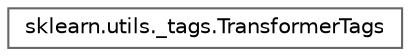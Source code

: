 digraph "Graphical Class Hierarchy"
{
 // LATEX_PDF_SIZE
  bgcolor="transparent";
  edge [fontname=Helvetica,fontsize=10,labelfontname=Helvetica,labelfontsize=10];
  node [fontname=Helvetica,fontsize=10,shape=box,height=0.2,width=0.4];
  rankdir="LR";
  Node0 [id="Node000000",label="sklearn.utils._tags.TransformerTags",height=0.2,width=0.4,color="grey40", fillcolor="white", style="filled",URL="$df/d3b/classsklearn_1_1utils_1_1__tags_1_1TransformerTags.html",tooltip=" "];
}
